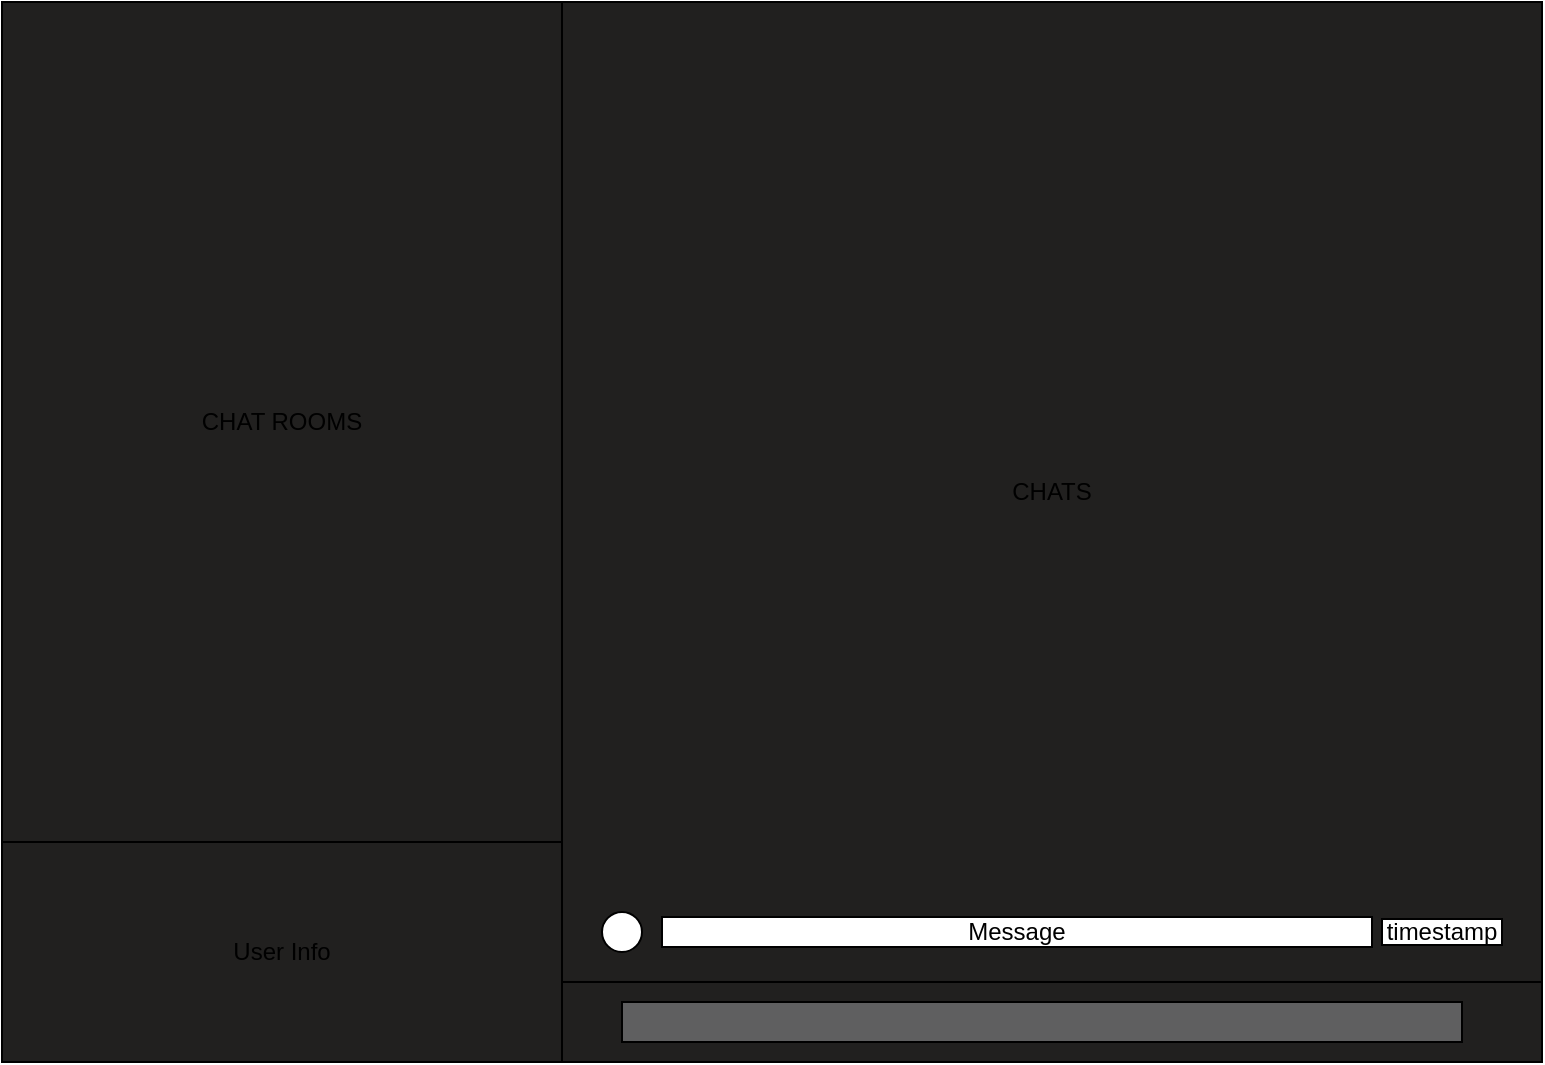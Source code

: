 <mxfile version="20.5.1" type="github">
  <diagram id="80dqpvGt4WXPadcpEv04" name="Page-1">
    <mxGraphModel dx="826" dy="525" grid="1" gridSize="10" guides="1" tooltips="1" connect="1" arrows="1" fold="1" page="1" pageScale="1" pageWidth="1100" pageHeight="850" math="0" shadow="0">
      <root>
        <mxCell id="0" />
        <mxCell id="1" parent="0" />
        <mxCell id="fP7qJhmR6OO3j8H167al-2" value="" style="rounded=0;whiteSpace=wrap;html=1;" parent="1" vertex="1">
          <mxGeometry x="210" y="90" width="770" height="530" as="geometry" />
        </mxCell>
        <mxCell id="fP7qJhmR6OO3j8H167al-4" value="User Info" style="rounded=0;whiteSpace=wrap;html=1;fillColor=#21201F;" parent="1" vertex="1">
          <mxGeometry x="210" y="510" width="280" height="110" as="geometry" />
        </mxCell>
        <mxCell id="fP7qJhmR6OO3j8H167al-5" value="CHAT ROOMS" style="rounded=0;whiteSpace=wrap;html=1;fillColor=#21201F;" parent="1" vertex="1">
          <mxGeometry x="210" y="90" width="280" height="420" as="geometry" />
        </mxCell>
        <mxCell id="fP7qJhmR6OO3j8H167al-6" value="SEND CHATS" style="rounded=0;whiteSpace=wrap;html=1;fillColor=#21201F;" parent="1" vertex="1">
          <mxGeometry x="490" y="580" width="490" height="40" as="geometry" />
        </mxCell>
        <mxCell id="fP7qJhmR6OO3j8H167al-7" value="CHATS" style="rounded=0;whiteSpace=wrap;html=1;fillColor=#21201F;" parent="1" vertex="1">
          <mxGeometry x="490" y="90" width="490" height="490" as="geometry" />
        </mxCell>
        <mxCell id="fP7qJhmR6OO3j8H167al-10" value="" style="ellipse;whiteSpace=wrap;html=1;aspect=fixed;" parent="1" vertex="1">
          <mxGeometry x="510" y="545" width="20" height="20" as="geometry" />
        </mxCell>
        <mxCell id="fP7qJhmR6OO3j8H167al-11" value="Message" style="rounded=0;whiteSpace=wrap;html=1;" parent="1" vertex="1">
          <mxGeometry x="540" y="547.5" width="355" height="15" as="geometry" />
        </mxCell>
        <mxCell id="fP7qJhmR6OO3j8H167al-12" value="timestamp" style="rounded=0;whiteSpace=wrap;html=1;" parent="1" vertex="1">
          <mxGeometry x="900" y="548.5" width="60" height="13" as="geometry" />
        </mxCell>
        <mxCell id="0z-Q35zV5J191td1DN85-1" value="" style="rounded=0;whiteSpace=wrap;html=1;fillColor=#5F5F60;" vertex="1" parent="1">
          <mxGeometry x="520" y="590" width="420" height="20" as="geometry" />
        </mxCell>
        <mxCell id="0z-Q35zV5J191td1DN85-2" value="" style="shape=image;html=1;verticalAlign=top;verticalLabelPosition=bottom;labelBackgroundColor=#0B6E4F;imageAspect=0;aspect=fixed;image=https://cdn1.iconfinder.com/data/icons/material-core/23/send-128.png;fillColor=#5F5F60;imageBackground=none;" vertex="1" parent="1">
          <mxGeometry x="940" y="585" width="30" height="30" as="geometry" />
        </mxCell>
      </root>
    </mxGraphModel>
  </diagram>
</mxfile>
